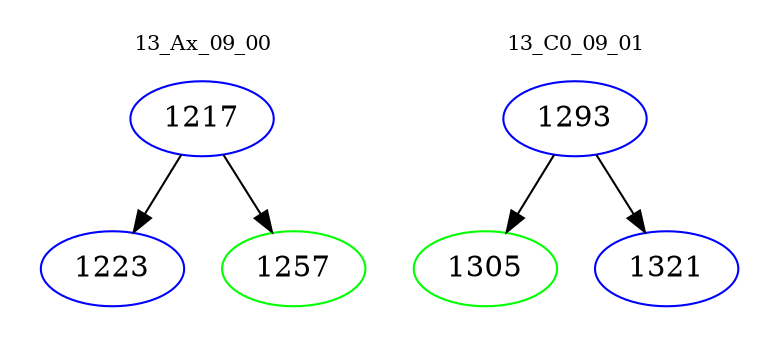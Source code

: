 digraph{
subgraph cluster_0 {
color = white
label = "13_Ax_09_00";
fontsize=10;
T0_1217 [label="1217", color="blue"]
T0_1217 -> T0_1223 [color="black"]
T0_1223 [label="1223", color="blue"]
T0_1217 -> T0_1257 [color="black"]
T0_1257 [label="1257", color="green"]
}
subgraph cluster_1 {
color = white
label = "13_C0_09_01";
fontsize=10;
T1_1293 [label="1293", color="blue"]
T1_1293 -> T1_1305 [color="black"]
T1_1305 [label="1305", color="green"]
T1_1293 -> T1_1321 [color="black"]
T1_1321 [label="1321", color="blue"]
}
}
